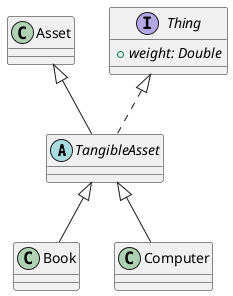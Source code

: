 @startuml
'https://plantuml.com/class-diagram

abstract class TangibleAsset extends Asset implements Thing {

}

class Book extends TangibleAsset

class Computer extends TangibleAsset

interface Thing {
    '인터페이스는 필드를 갖지 않음
    'double getWeight();
    'void setWeight(double weight);
    {abstract} + weight: Double
}

@enduml
